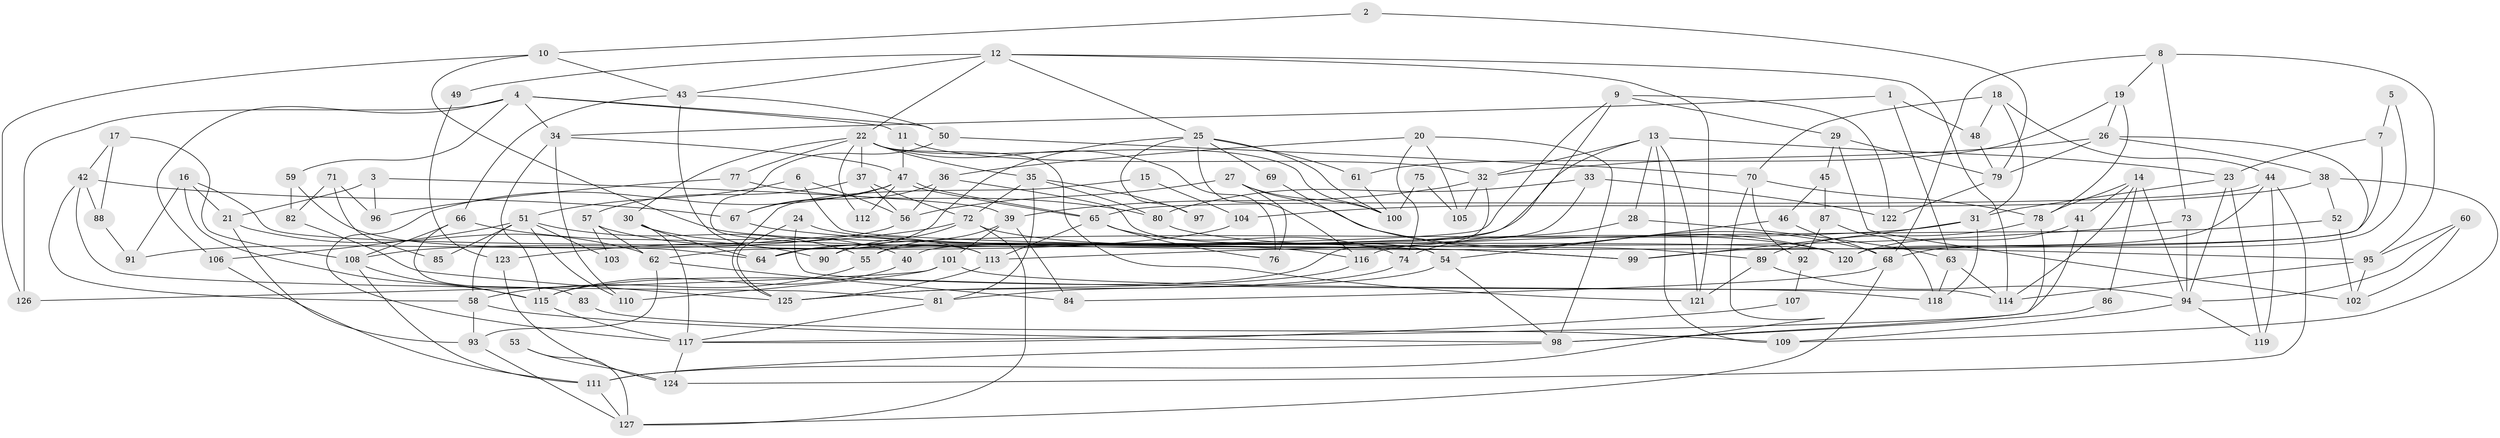 // Generated by graph-tools (version 1.1) at 2025/11/02/27/25 16:11:22]
// undirected, 127 vertices, 254 edges
graph export_dot {
graph [start="1"]
  node [color=gray90,style=filled];
  1;
  2;
  3;
  4;
  5;
  6;
  7;
  8;
  9;
  10;
  11;
  12;
  13;
  14;
  15;
  16;
  17;
  18;
  19;
  20;
  21;
  22;
  23;
  24;
  25;
  26;
  27;
  28;
  29;
  30;
  31;
  32;
  33;
  34;
  35;
  36;
  37;
  38;
  39;
  40;
  41;
  42;
  43;
  44;
  45;
  46;
  47;
  48;
  49;
  50;
  51;
  52;
  53;
  54;
  55;
  56;
  57;
  58;
  59;
  60;
  61;
  62;
  63;
  64;
  65;
  66;
  67;
  68;
  69;
  70;
  71;
  72;
  73;
  74;
  75;
  76;
  77;
  78;
  79;
  80;
  81;
  82;
  83;
  84;
  85;
  86;
  87;
  88;
  89;
  90;
  91;
  92;
  93;
  94;
  95;
  96;
  97;
  98;
  99;
  100;
  101;
  102;
  103;
  104;
  105;
  106;
  107;
  108;
  109;
  110;
  111;
  112;
  113;
  114;
  115;
  116;
  117;
  118;
  119;
  120;
  121;
  122;
  123;
  124;
  125;
  126;
  127;
  1 -- 63;
  1 -- 48;
  1 -- 34;
  2 -- 79;
  2 -- 10;
  3 -- 39;
  3 -- 21;
  3 -- 96;
  4 -- 34;
  4 -- 106;
  4 -- 11;
  4 -- 50;
  4 -- 59;
  4 -- 126;
  5 -- 7;
  5 -- 120;
  6 -- 56;
  6 -- 99;
  6 -- 51;
  7 -- 99;
  7 -- 23;
  8 -- 68;
  8 -- 19;
  8 -- 73;
  8 -- 95;
  9 -- 62;
  9 -- 55;
  9 -- 29;
  9 -- 122;
  10 -- 126;
  10 -- 43;
  10 -- 99;
  11 -- 47;
  11 -- 32;
  12 -- 22;
  12 -- 121;
  12 -- 25;
  12 -- 43;
  12 -- 49;
  12 -- 114;
  13 -- 32;
  13 -- 23;
  13 -- 28;
  13 -- 90;
  13 -- 109;
  13 -- 121;
  14 -- 114;
  14 -- 94;
  14 -- 41;
  14 -- 78;
  14 -- 86;
  15 -- 104;
  15 -- 125;
  16 -- 115;
  16 -- 120;
  16 -- 21;
  16 -- 91;
  17 -- 42;
  17 -- 108;
  17 -- 88;
  18 -- 70;
  18 -- 44;
  18 -- 31;
  18 -- 48;
  19 -- 26;
  19 -- 78;
  19 -- 61;
  20 -- 98;
  20 -- 74;
  20 -- 36;
  20 -- 105;
  21 -- 62;
  21 -- 93;
  22 -- 37;
  22 -- 76;
  22 -- 30;
  22 -- 35;
  22 -- 77;
  22 -- 100;
  22 -- 112;
  22 -- 121;
  23 -- 94;
  23 -- 31;
  23 -- 119;
  24 -- 125;
  24 -- 114;
  24 -- 116;
  25 -- 100;
  25 -- 61;
  25 -- 64;
  25 -- 69;
  25 -- 97;
  25 -- 116;
  26 -- 79;
  26 -- 32;
  26 -- 38;
  26 -- 120;
  27 -- 100;
  27 -- 68;
  27 -- 56;
  27 -- 76;
  28 -- 63;
  28 -- 74;
  29 -- 102;
  29 -- 45;
  29 -- 79;
  30 -- 117;
  30 -- 40;
  30 -- 64;
  31 -- 64;
  31 -- 99;
  31 -- 118;
  32 -- 39;
  32 -- 105;
  32 -- 115;
  33 -- 80;
  33 -- 40;
  33 -- 122;
  34 -- 47;
  34 -- 110;
  34 -- 115;
  35 -- 72;
  35 -- 80;
  35 -- 81;
  35 -- 97;
  36 -- 54;
  36 -- 56;
  36 -- 67;
  37 -- 72;
  37 -- 56;
  37 -- 57;
  38 -- 109;
  38 -- 52;
  38 -- 104;
  39 -- 84;
  39 -- 55;
  39 -- 101;
  40 -- 115;
  41 -- 117;
  41 -- 120;
  42 -- 88;
  42 -- 81;
  42 -- 58;
  42 -- 67;
  43 -- 50;
  43 -- 66;
  43 -- 113;
  44 -- 119;
  44 -- 65;
  44 -- 68;
  44 -- 124;
  45 -- 46;
  45 -- 87;
  46 -- 68;
  46 -- 54;
  47 -- 67;
  47 -- 65;
  47 -- 65;
  47 -- 112;
  47 -- 117;
  48 -- 79;
  49 -- 123;
  50 -- 54;
  50 -- 70;
  51 -- 58;
  51 -- 55;
  51 -- 85;
  51 -- 103;
  51 -- 106;
  51 -- 110;
  52 -- 116;
  52 -- 102;
  53 -- 127;
  53 -- 124;
  54 -- 98;
  54 -- 81;
  55 -- 58;
  56 -- 91;
  57 -- 113;
  57 -- 62;
  57 -- 103;
  58 -- 98;
  58 -- 93;
  59 -- 64;
  59 -- 82;
  60 -- 102;
  60 -- 95;
  60 -- 94;
  61 -- 100;
  62 -- 93;
  62 -- 84;
  63 -- 114;
  63 -- 118;
  65 -- 74;
  65 -- 76;
  65 -- 113;
  66 -- 90;
  66 -- 83;
  66 -- 108;
  67 -- 95;
  68 -- 127;
  68 -- 84;
  69 -- 120;
  70 -- 78;
  70 -- 92;
  70 -- 111;
  71 -- 82;
  71 -- 96;
  71 -- 85;
  72 -- 127;
  72 -- 120;
  72 -- 90;
  72 -- 123;
  73 -- 113;
  73 -- 94;
  74 -- 125;
  75 -- 100;
  75 -- 105;
  77 -- 80;
  77 -- 96;
  78 -- 89;
  78 -- 98;
  79 -- 122;
  80 -- 89;
  81 -- 117;
  82 -- 125;
  83 -- 109;
  86 -- 98;
  87 -- 118;
  87 -- 92;
  88 -- 91;
  89 -- 94;
  89 -- 121;
  92 -- 107;
  93 -- 127;
  94 -- 109;
  94 -- 119;
  95 -- 102;
  95 -- 114;
  98 -- 111;
  101 -- 110;
  101 -- 118;
  101 -- 126;
  104 -- 108;
  106 -- 111;
  107 -- 117;
  108 -- 115;
  108 -- 111;
  111 -- 127;
  113 -- 125;
  115 -- 117;
  116 -- 125;
  117 -- 124;
  123 -- 124;
}
